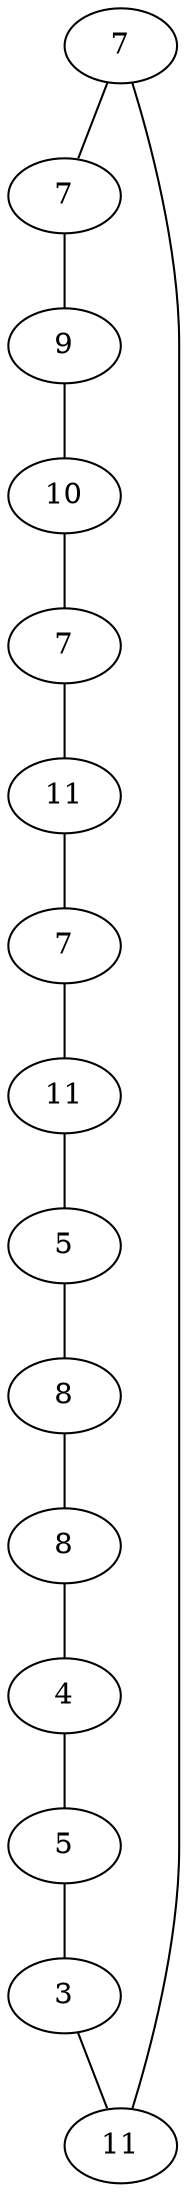 graph G {
0 [label=7];
1 [label=7];
2 [label=9];
3 [label=10];
4 [label=7];
5 [label=11];
6 [label=7];
7 [label=11];
8 [label=5];
9 [label=8];
10 [label=8];
11 [label=4];
12 [label=5];
13 [label=3];
14 [label=11];
0--1 ;
1--2 ;
2--3 ;
3--4 ;
4--5 ;
5--6 ;
6--7 ;
7--8 ;
8--9 ;
9--10 ;
10--11 ;
11--12 ;
12--13 ;
13--14 ;
14--0 ;
}
